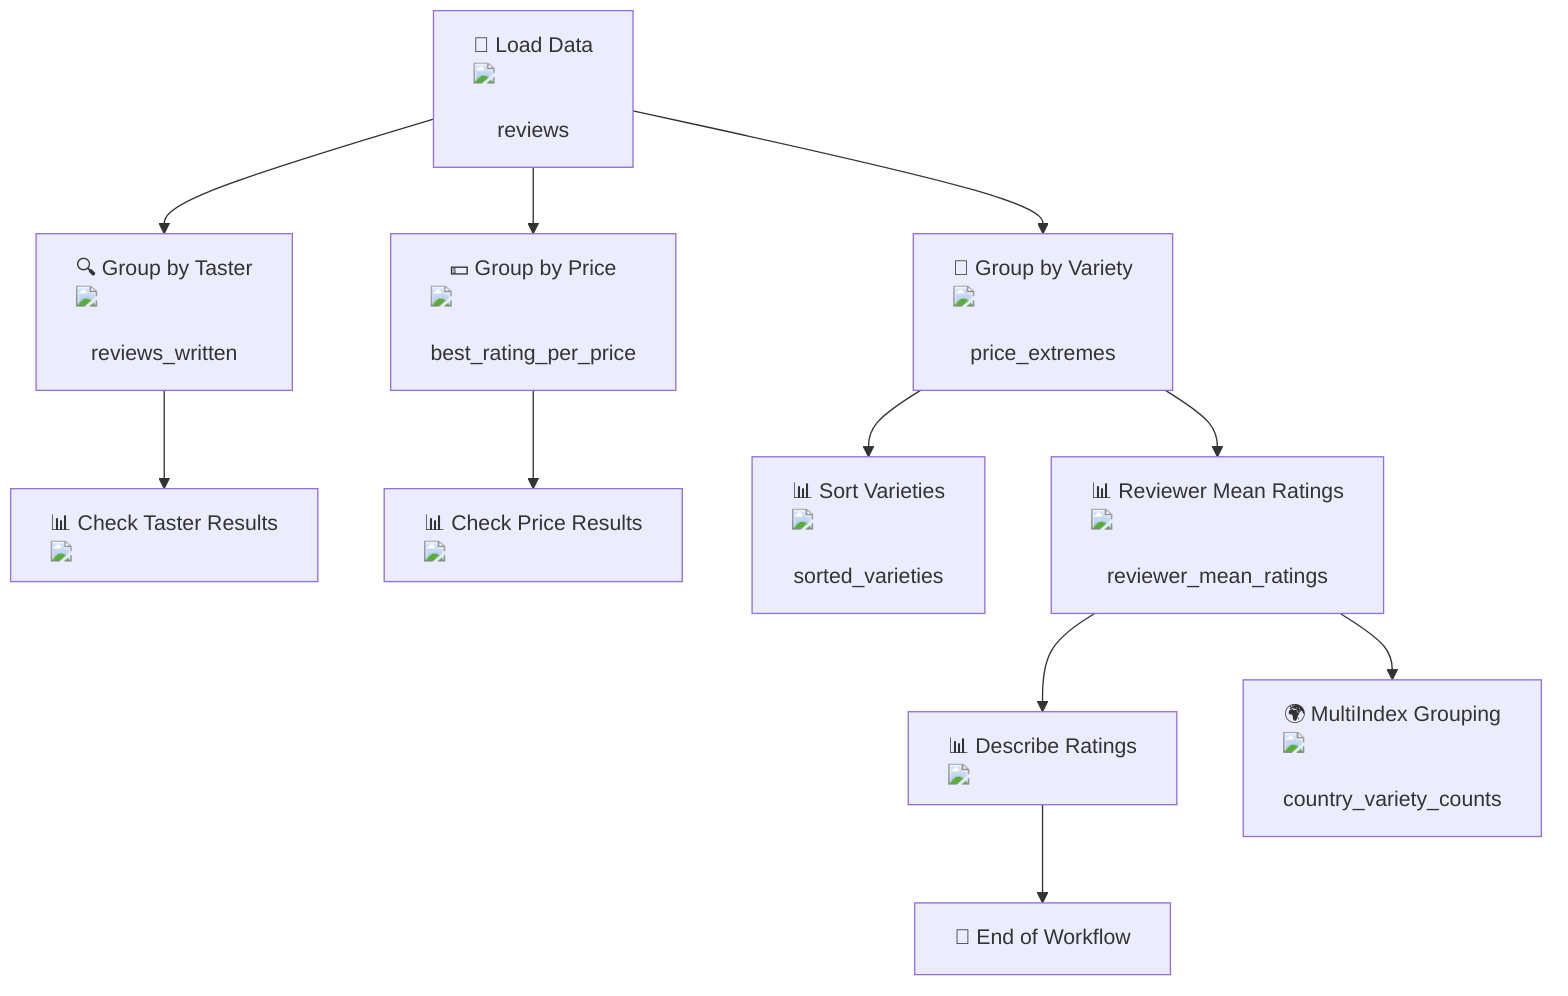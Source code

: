 flowchart TD
    A["📂 Load Data <img src='file.svg' /> <br/> reviews"] --> B["🔍 Group by Taster <img src='column_split.svg' /> <br/> reviews_written"]
    A --> C["💵 Group by Price <img src='column_split.svg' /> <br/> best_rating_per_price"]
    A --> D["🍇 Group by Variety <img src='column_split.svg' /> <br/> price_extremes"]
    B --> E["📊 Check Taster Results <img src='barplot_template.svg' />"]
    C --> F["📊 Check Price Results <img src='barplot_template.svg' />"]
    D --> G["📊 Sort Varieties <img src='barplot_template.svg' /> <br/> sorted_varieties"]
    D --> H["📊 Reviewer Mean Ratings <img src='barplot_template.svg' /> <br/> reviewer_mean_ratings"]
    H --> I["📊 Describe Ratings <img src='barplot_template.svg' />"]
    H --> J["🌍 MultiIndex Grouping <img src='column_split.svg' /> <br/> country_variety_counts"]
    I --> K["🏁 End of Workflow"]